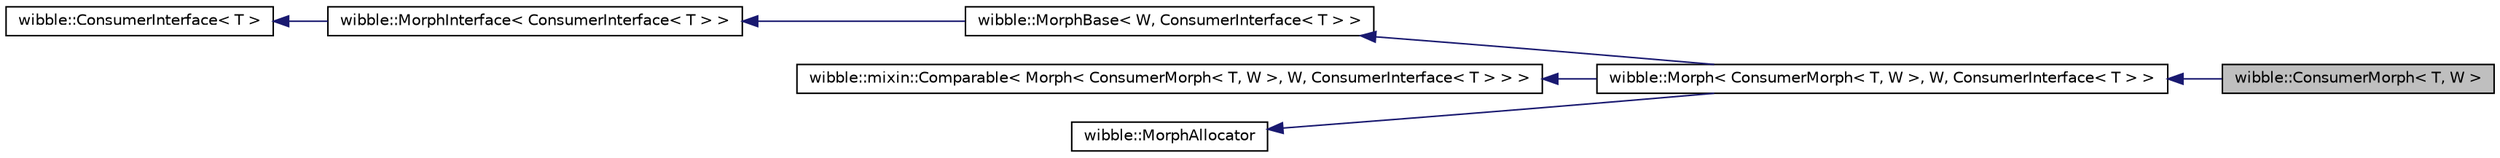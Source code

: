 digraph G
{
  edge [fontname="Helvetica",fontsize="10",labelfontname="Helvetica",labelfontsize="10"];
  node [fontname="Helvetica",fontsize="10",shape=record];
  rankdir="LR";
  Node1 [label="wibble::ConsumerMorph\< T, W \>",height=0.2,width=0.4,color="black", fillcolor="grey75", style="filled" fontcolor="black"];
  Node2 -> Node1 [dir="back",color="midnightblue",fontsize="10",style="solid",fontname="Helvetica"];
  Node2 [label="wibble::Morph\< ConsumerMorph\< T, W \>, W, ConsumerInterface\< T \> \>",height=0.2,width=0.4,color="black", fillcolor="white", style="filled",URL="$structwibble_1_1Morph.html"];
  Node3 -> Node2 [dir="back",color="midnightblue",fontsize="10",style="solid",fontname="Helvetica"];
  Node3 [label="wibble::MorphBase\< W, ConsumerInterface\< T \> \>",height=0.2,width=0.4,color="black", fillcolor="white", style="filled",URL="$structwibble_1_1MorphBase.html"];
  Node4 -> Node3 [dir="back",color="midnightblue",fontsize="10",style="solid",fontname="Helvetica"];
  Node4 [label="wibble::MorphInterface\< ConsumerInterface\< T \> \>",height=0.2,width=0.4,color="black", fillcolor="white", style="filled",URL="$structwibble_1_1MorphInterface.html"];
  Node5 -> Node4 [dir="back",color="midnightblue",fontsize="10",style="solid",fontname="Helvetica"];
  Node5 [label="wibble::ConsumerInterface\< T \>",height=0.2,width=0.4,color="black", fillcolor="white", style="filled",URL="$structwibble_1_1ConsumerInterface.html"];
  Node6 -> Node2 [dir="back",color="midnightblue",fontsize="10",style="solid",fontname="Helvetica"];
  Node6 [label="wibble::mixin::Comparable\< Morph\< ConsumerMorph\< T, W \>, W, ConsumerInterface\< T \> \> \>",height=0.2,width=0.4,color="black", fillcolor="white", style="filled",URL="$structwibble_1_1mixin_1_1Comparable.html"];
  Node7 -> Node2 [dir="back",color="midnightblue",fontsize="10",style="solid",fontname="Helvetica"];
  Node7 [label="wibble::MorphAllocator",height=0.2,width=0.4,color="black", fillcolor="white", style="filled",URL="$structwibble_1_1MorphAllocator.html",tooltip="custom allocator for morph classes"];
}

